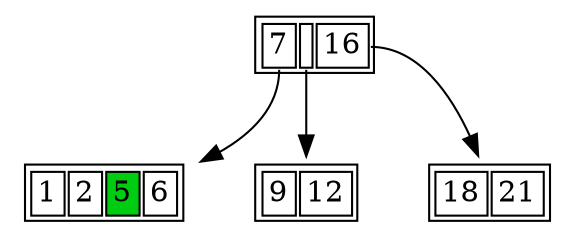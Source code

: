 digraph G {
  node [shape = plaintext,height=.1];
  Record0 [ label=< <table><tr><td port="f0">7</td><td port="f1"></td><td port="f2">16</td></tr></table> >];
  Record1 [ label=< <table><tr><td>1</td><td>2</td><td bgcolor='#00CC11'>5</td><td>6</td></tr></table> >];
  Record2 [ label=< <table><tr><td>9</td><td>12</td></tr></table> >];
  Record3 [ label=< <table><tr><td>18</td><td>21</td></tr></table> >];
  "Record0":f0 -> "Record1";
  "Record0":f1 -> "Record2";
  "Record0":f2 -> "Record3";
}
